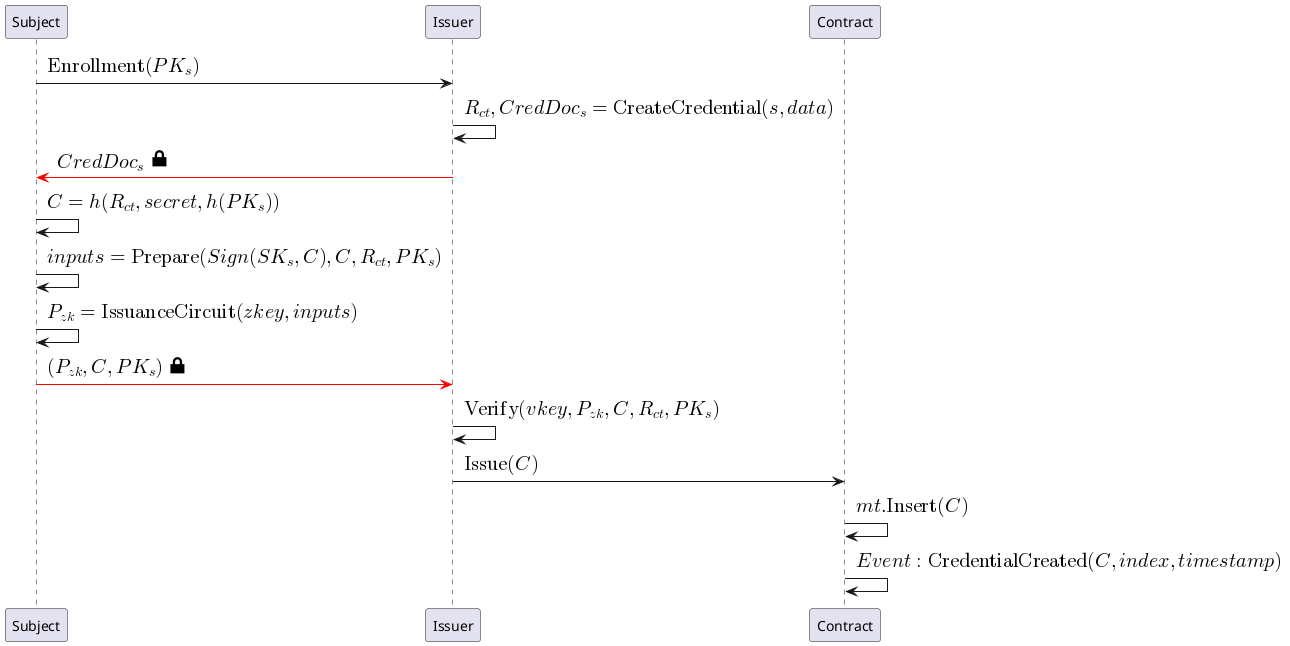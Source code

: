 @startuml (id=Registration)
' == Registration Phase ==
Subject -> Issuer: <latex>\mathrm{Enrollment}(PK_{s})</latex>
' Creates a credential as a precise proof (merkle tree) for the subject s
Issuer -> Issuer: <latex>R_{ct}, CredDoc_{s} = \mathrm{CreateCredential}(s, data)</latex>
' Send the credential to the subject over an encrypted channel
Issuer -[#FF0000]> Subject: <latex>CredDoc_{s}</latex><size:28><&lock-locked></size>
' Subject -> Subject: <latex>CheckCredClaims()</latex>
' Subject -> Subject: <latex>nullifier = R_{ct}</lnullifieratex>
' In our case the nullifier is a shared data between the issuer and the subject
' TODO: Alternativaly we could hide the nullifier from the issuer while still able to prove
' the correcness of the commitment (e.g. h(CRoot + salt)).
Subject -> Subject: <latex>C = h(R_{ct}, secret, h(PK_{s}))</latex>
Subject -> Subject: <latex>inputs = \mathrm{Prepare}(Sign(SK_{s}, C), C, R_{ct}, PK_{s})</latex>
Subject -> Subject: <latex>P_{zk} = \mathrm{IssuanceCircuit}(zkey, inputs)</latex>
Subject -[#FF0000]> Issuer : <latex>(P_{zk}, C, PK_{s})</latex><size:28><&lock-locked></size>
' note right Issuer
'   Checks:
'     - The commitment is from the correct credential root
'     - The commitment is signed by the correct subject
' end note
Issuer -> Issuer: <latex>\mathrm{Verify}(vkey, P_{zk}, C, R_{ct}, PK_{s})</latex>
Issuer -> Contract: <latex>\mathrm{Issue}(C)</latex>

Contract -> Contract: <latex>mt.\mathrm{Insert}(C)</latex>
Contract -> Contract: <latex>Event:\mathrm{CredentialCreated}(C, index, timestamp)</latex>
@enduml

@startuml (id=Approval)
' == Approval Phase ==
Subject -> Contract: <latex>\mathrm{CollectCredentialCreatedEvents}()</latex>
Contract --> Subject: <latex>events</latex>
Subject -> Subject: <latex>mt = \mathrm{BuildCertTree}(events)</latex>
Subject -> Subject: <latex>ct = \mathrm{BuildCredTree}(credDoc)</latex>
Subject -> Subject: <latex>C = h(R_{ct}, secret, h(PK_{s}))</latex>
Subject -> Subject: <latex>P_{mt} = \mathrm{MerkleProof}(R_{mt}, C)</latex>
Subject -> Subject: <latex>inputs = \mathrm{Prepare}(C, P_{mt}, R_{mt}, h(R_{ct}), sender)</latex>
Subject -> Subject: <latex>P_{zk} = \mathrm{ApprovalCircuit}(zkey, inputs)</latex>
Subject -> Contract: <latex>\mathrm{Approve}(P_{zk}, R_{mt}, h(R_{ct}))</latex>
' Attest subject consents with the credential's claims
' note right Contract
'   Checks:
'     - The commitment exists in the contract's merkle tree
'     - The credential was not approved already
'     - The sender is the creator of the proof
' end note
Contract -> Contract: <latex>\mathrm{Verify}(vkey, P_{zk}, R_{mt}, h(R_{ct}), sender)</latex>
Contract -> Contract: <latex>\mathrm{MarkCredentialAsIssued}(h(R_{ct}))</latex>
Contract -> Contract: <latex>Event:\mathrm{CredentialIssued}(sender, h(R_{ct}), timestamp)</latex>
@enduml

@startuml (id=Revocation)
' == Revocation ==
Issuer -> Contract: <latex>\mathrm{Revoke}(h(R_{ct}), reason)</latex>
' Subjects can also revoke their credentials if they want
' Subject --> Contract: <latex>Revoke(h(R_{ct}), reason)</latex>
Contract -> Contract: <latex>\mathrm{MarkCredentialAsRevoked}(h(R_{ct}))</latex>
Contract -> Contract: <latex>Event:\mathrm{CredentialRevoked}(h(R_{ct}), reason, timestamp)</latex>
@enduml

@startuml (id=PresentationAuth)
' == Presentation: Authenticity Check ==
Verifier -> Subject: <latex>\mathrm{RequestAuthProof}()</latex>
Subject -> Contract: <latex>\mathrm{CollectCredentialCreatedEvents}()</latex>
Contract --> Subject: <latex>events</latex>
Subject -> Subject: <latex>mt = \mathrm{BuildCertTree}(events)</latex>
Subject -> Subject: <latex>ct = \mathrm{BuildCredTree}(credDoc)</latex>

Subject -> Subject: <latex>C = h(R_{ct}, secret, h(PK_{s}))</latex>
Subject -> Subject: <latex>P_{mt} = \mathrm{MerkleProof}(R_{mt}, C)</latex>
Subject -> Subject: <latex>inputs = \mathrm{Prepare}(Sign(SK_{s}, C), C, P_{mt}, R_{mt}, h(R_{ct}), PK_{s})</latex>
Subject -> Subject: <latex>P_{zk} = \mathrm{PresentationAuthCircuit}(zkey, inputs)</latex>

Subject -> Verifier: <latex>(P_{zk}, h(R_{ct}),  R_{mt}, PK_{s})</latex>
Verifier -> Contract: <latex>\mathrm{IsKnownRoot}(R_{mt})</latex>
Contract --> Verifier: <latex>true/false</latex>
' note right Verifier
'   Checks:
'     - The subject knows the pre-image of a commitment for the presented credential
'     - The credential was issued to him (he has knowledge of the EdDSA private key)
'     - The subject consent with the claims in the credential (i.e. signed by the subject)
'     - The commitment exists in the contract's merkle tree for the given root (was created by the right issuer => require ENS check!)
'     - The credential was not revoked or expired
' end note
Verifier -> Contract: <latex>\mathrm{VerifyCredentialStatus}(h(R_{ct}))</latex>
alt #lightgreen Successful case
  Contract --> Verifier: Credential is valid (not revoked or expired)
else #pink Failure
  Contract --> Verifier: Credential is not valid
end
Verifier -> Verifier: <latex>\mathrm{Verify}(vkey, P_{zk}, h(R_{ct}), R_{mt}, PK_{s})</latex>
@enduml

@startuml (id=PresentationConditionalQuery)
' == Presentation: Credential's Conditional Check ==
' TODO: retrieve and check credtree schema
' TODO: add example using merkle multiproof
Verifier -> Subject: <latex>\mathrm{RequestProofFor}(fkey, Criterion, OP)</latex>
Subject -> Contract: <latex>\mathrm{CollectCredentialCreatedEvents}()</latex>
Contract --> Subject: <latex>events</latex>
Subject -> Subject: <latex>mt = \mathrm{BuildCertTree}(events)</latex>
Subject -> Subject: <latex>ct = \mathrm{BuildCredTree}(credDoc)</latex>
Subject -> Subject: <latex>C = h(R_{ct}, secret, h(PK_{s}))</latex>
Subject -> Subject: <latex>P_{mt} = \mathrm{MerkleProof}(R_{mt}, C)</latex>
Subject -> Subject: <latex>P_{ct} = \mathrm{MerkleProof}(R_{ct}, h(fkey, value, salt))</latex>
Subject -> Subject: <latex>inputs = \mathrm{Prepare}(C, P_{mt}, P_{ct}, R_{mt},\\ h(R_{ct}), fkey, Criterion, OP)</latex>
Subject -> Subject: <latex>P_{zk} = \mathrm{QueryCredentialFieldCircuit}(zkey, inputs)</latex>

Subject -> Verifier: <latex>(P_{zk}, h(R_{ct}),  R_{mt})</latex>
Verifier -> Contract: <latex>\mathrm{IsKnownRoot}(R_{mt})</latex>
Contract --> Verifier: <latex>true/false</latex>
Verifier -> Contract: <latex>\mathrm{VerifyCredentialStatus}(h(R_{ct}))</latex>
alt #lightgreen Successful case
  Contract --> Verifier: Credential is valid (not revoked or expired)
else #pink Failure
  Contract --> Verifier: Credential is not valid
end
Verifier -> Verifier: <latex>\mathrm{Verify}(vkey, P_{zk}, h(R_{ct}), R_{mt},\\ fkey, Criterion, OP)</latex>
@enduml

@startuml (id=PresentationTimeframe)
Verifier -> Subject: <latex>\mathrm{RequestProofFor}(tsk, p, >=)</latex>
Subject -> Contract: <latex>\mathrm{CollectCredentialCreatedEvents}()</latex>
Contract --> Subject: <latex>events</latex>
Subject -> Subject: <latex>mt = \mathrm{BuildCertTree}(events)</latex>
loop n times
  Subject -> Subject: <latex>ct_{i} = \mathrm{BuildCredTree}(credDoc_{i})</latex>
  Subject -> Subject: <latex>h_{i}, mp_{i} = \mathrm{MerkleProof}(ct_{i})</latex>
end
Subject -> Subject: <latex>inputs = \mathrm{Prepare}(mt, [h_{0},...,h_{n-1}],\\ [mp_{0},...,mp_{n-1}],tsk, p, >=)</latex>
Subject -> Subject: <latex>P_{zk}, d_{total} = \mathrm{TimeframeProofCircuit}(zkey, inputs)</latex>
Subject -> Verifier: <latex>(P_{zk}, [h_{0},...,h_{n-1}], R_{mt}, d_{total})</latex>
Verifier -> Contract: <latex>\mathrm{IsKnownRoot}(R_{mt})</latex>
Contract --> Verifier: <latex>true/false</latex>
loop n times
  Verifier -> Contract: <latex>\mathrm{VerifyCredentialStatus}(h_{i})</latex>
  alt #lightgreen Successful case
    Contract --> Verifier: Credential is valid (not revoked or expired)
  else #pink Failure
    Contract --> Verifier: Credential is not valid
  end
  Verifier -> Contract: <latex>\mathrm{RetrieveTimestamp}(h_{i})</latex>
  Contract --> Verifier: <latex>t_{i}</latex>
  Verifier -> Verifier: <latex>t_{total} = t_{total} + t_{i}</latex>
end
' t_{total} and d_{total} should be close enough (considering a margin of error, i.e. offchain - onchain timestamp intervals).
' d_{total} can never be greater than t_{total} for a valid credential because of the happens before relation between the issuance and approval events.
' each d of d_{total} is created during the credential issuance (offchain), and each t is created during the credential approval (onchain), thus timstamp t must be always after a d.
Verifier -> Verifier: <latex>\mathrm{Check}(t_{total} \ge d_{total} \land d_{total}\ \ge \ p)</latex>
Verifier -> Verifier: <latex>\mathrm{Verify}(vkey, P_{zk}, [h_{0},...,h_{n-1}],  R_{mt}, tsk, d_{total}, p, >=)</latex>
@enduml

@startuml (id=PresentationScore)
Verifier -> Subject: <latex>\mathrm{SendRequirements}([T_{0},...,T_{n-1}], [W_{0},...,W_{n-1}])</latex>
Subject -> Contract: <latex>\mathrm{CollectCredentialCreatedEvents}()</latex>
Contract --> Subject: <latex>events</latex>
Subject -> Subject: <latex>mt = \mathrm{BuildCertTree}(events)</latex>
loop n times
  Subject -> Subject: <latex>doc_{i} = \mathrm{GetCredentialWith}(T_{i})</latex>
  Subject -> Subject: <latex>rct_{i}, ct_{i} = \mathrm{BuildCredTree}(doc_{i})</latex>
  Subject -> Subject: <latex>mp_{i} = \mathrm{MerkleProof}(mt, h(rct_{i}))</latex>
  Subject -> Subject: <latex>f_{i} = [doc_{i}.tag, doc_{i}.grade]</latex>
  Subject -> Subject: <latex>cp_{i} = \mathrm{MerkleMultiProof}(ct_{i}, f_{i})</latex>
end
Subject -> Subject: <latex>inputs = \mathrm{Prepare}(mt, [T_{0},...,T_{n-1}], [W_{0},...,W_{n-1}],\\[h_{0},...,h_{n-1}], [f_{0},...,f_{n-1}], [mp_{0},...,mp_{n-1}],\\[cp_{0},...,cp_{n-1}])</latex>
Subject -> Subject: <latex>P_{zk}, sc = \mathrm{ScoreCircuit}(zkey, inputs)</latex>
Subject -> Verifier: <latex>(P_{zk}, [T_{0},...,T_{n-1}], [W_{0},...,W_{n-1}], R_{mt}, [h_{0},...,h_{n-1}], sc)</latex>
Verifier -> Contract: <latex>\mathrm{IsKnownRoot}(R_{mt})</latex>
Contract --> Verifier: <latex>true/false</latex>
loop n times
  Verifier -> Contract: <latex>\mathrm{VerifyCredentialStatus}(h_{i})</latex>
  alt #lightgreen Successful case
    Contract --> Verifier: Credential is valid (not revoked or expired)
  else #pink Failure
    Contract --> Verifier: Credential is not valid
  end
end
Verifier -> Verifier: <latex>\mathrm{Verify}(vkey, P_{zk}, [T_{0},...,T_{n-1}],\\ [W_{0},...,W_{n-1}], R_{mt}, sc)</latex>
@enduml

@enduml
